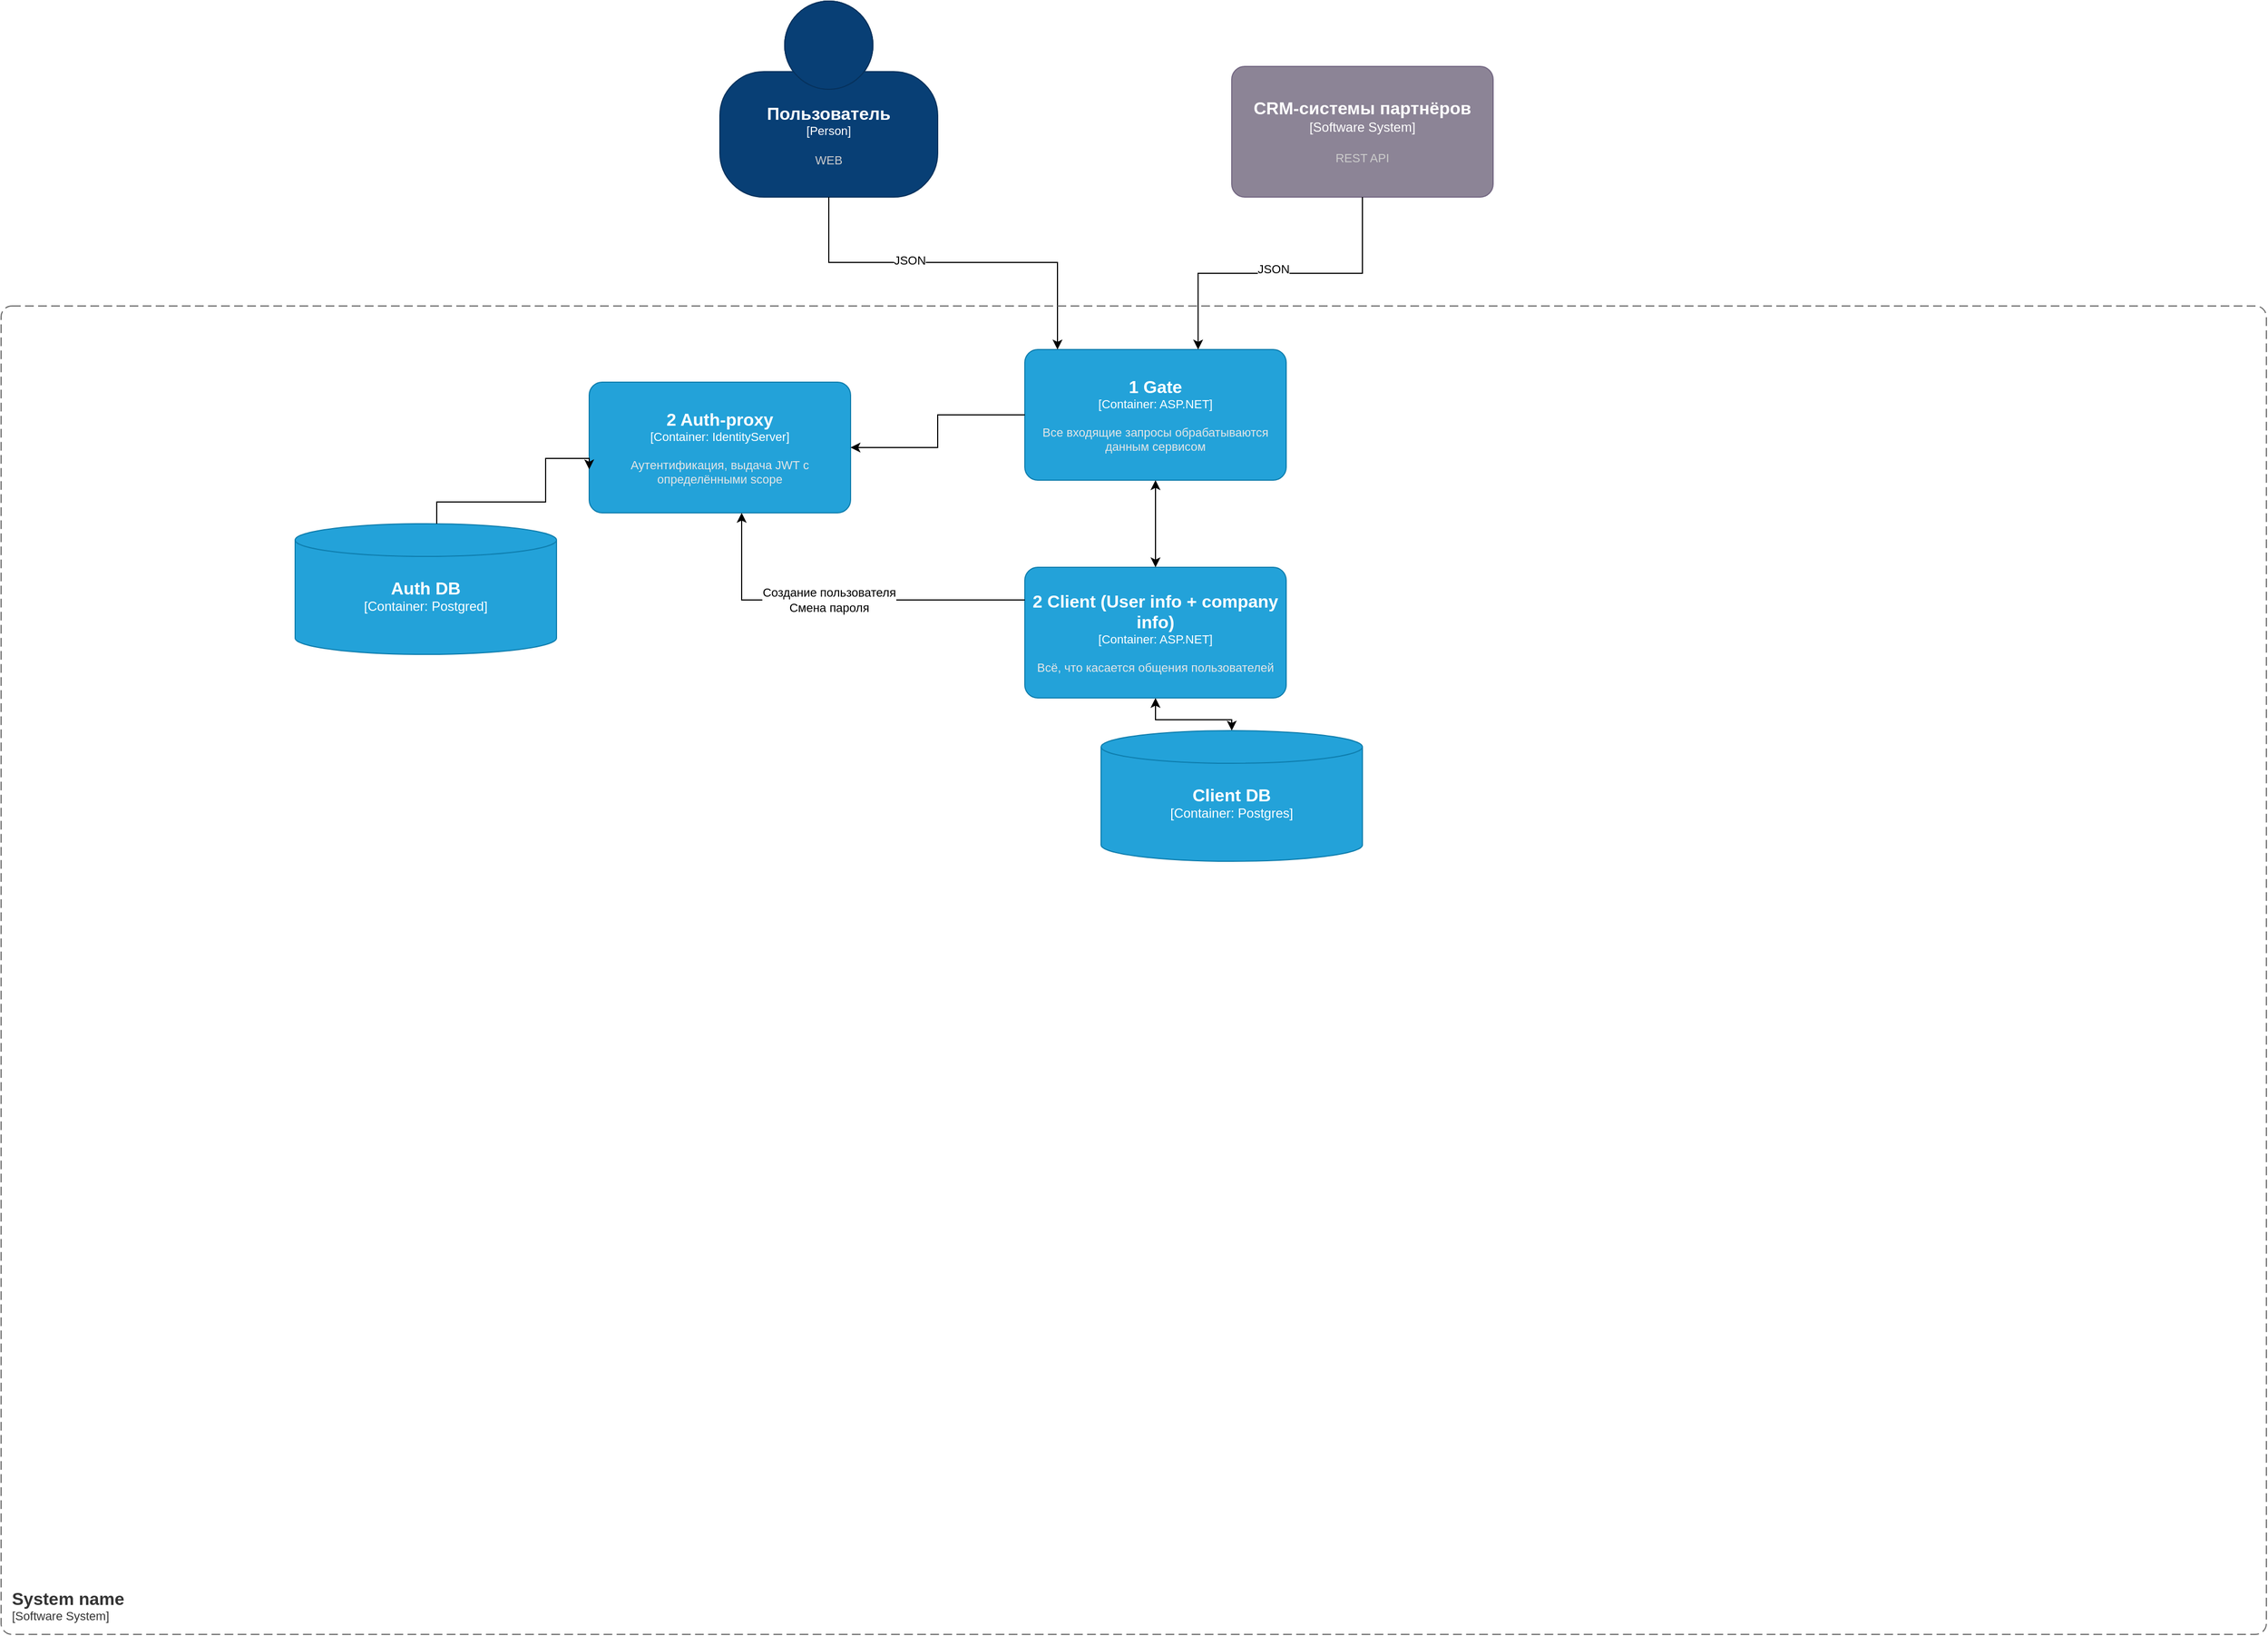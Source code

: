 <mxfile version="24.7.5">
  <diagram id="65J9dyrP05ugBAcT5nTw" name="С2">
    <mxGraphModel dx="1247" dy="893" grid="1" gridSize="10" guides="1" tooltips="1" connect="1" arrows="1" fold="1" page="1" pageScale="1" pageWidth="1000000" pageHeight="1000000" math="0" shadow="0">
      <root>
        <mxCell id="0" />
        <mxCell id="1" parent="0" />
        <object placeholders="1" c4Name="1 Gate" c4Type="Container" c4Technology="ASP.NET" c4Description="Все входящие запросы обрабатываются данным сервисом" label="&lt;font style=&quot;font-size: 16px&quot;&gt;&lt;b&gt;%c4Name%&lt;/b&gt;&lt;/font&gt;&lt;div&gt;[%c4Type%: %c4Technology%]&lt;/div&gt;&lt;br&gt;&lt;div&gt;&lt;font style=&quot;font-size: 11px&quot;&gt;&lt;font color=&quot;#E6E6E6&quot;&gt;%c4Description%&lt;/font&gt;&lt;/div&gt;" id="ZM9SrPz7kzVdpqA7IYFw-1">
          <mxCell style="rounded=1;whiteSpace=wrap;html=1;fontSize=11;labelBackgroundColor=none;fillColor=#23A2D9;fontColor=#ffffff;align=center;arcSize=10;strokeColor=#0E7DAD;metaEdit=1;resizable=0;points=[[0.25,0,0],[0.5,0,0],[0.75,0,0],[1,0.25,0],[1,0.5,0],[1,0.75,0],[0.75,1,0],[0.5,1,0],[0.25,1,0],[0,0.75,0],[0,0.5,0],[0,0.25,0]];" parent="1" vertex="1">
            <mxGeometry x="1660" y="940" width="240" height="120" as="geometry" />
          </mxCell>
        </object>
        <object placeholders="1" c4Name="Пользователь" c4Type="Person" c4Description="WEB" label="&lt;font style=&quot;font-size: 16px&quot;&gt;&lt;b&gt;%c4Name%&lt;/b&gt;&lt;/font&gt;&lt;div&gt;[%c4Type%]&lt;/div&gt;&lt;br&gt;&lt;div&gt;&lt;font style=&quot;font-size: 11px&quot;&gt;&lt;font color=&quot;#cccccc&quot;&gt;%c4Description%&lt;/font&gt;&lt;/div&gt;" id="ZM9SrPz7kzVdpqA7IYFw-2">
          <mxCell style="html=1;fontSize=11;dashed=0;whiteSpace=wrap;fillColor=#083F75;strokeColor=#06315C;fontColor=#ffffff;shape=mxgraph.c4.person2;align=center;metaEdit=1;points=[[0.5,0,0],[1,0.5,0],[1,0.75,0],[0.75,1,0],[0.5,1,0],[0.25,1,0],[0,0.75,0],[0,0.5,0]];resizable=0;" parent="1" vertex="1">
            <mxGeometry x="1380" y="620" width="200" height="180" as="geometry" />
          </mxCell>
        </object>
        <object placeholders="1" c4Name="CRM-системы партнёров" c4Type="Software System" c4Description="REST API" label="&lt;font style=&quot;font-size: 16px&quot;&gt;&lt;b&gt;%c4Name%&lt;/b&gt;&lt;/font&gt;&lt;div&gt;[%c4Type%]&lt;/div&gt;&lt;br&gt;&lt;div&gt;&lt;font style=&quot;font-size: 11px&quot;&gt;&lt;font color=&quot;#cccccc&quot;&gt;%c4Description%&lt;/font&gt;&lt;/div&gt;" id="ZM9SrPz7kzVdpqA7IYFw-4">
          <mxCell style="rounded=1;whiteSpace=wrap;html=1;labelBackgroundColor=none;fillColor=#8C8496;fontColor=#ffffff;align=center;arcSize=10;strokeColor=#736782;metaEdit=1;resizable=0;points=[[0.25,0,0],[0.5,0,0],[0.75,0,0],[1,0.25,0],[1,0.5,0],[1,0.75,0],[0.75,1,0],[0.5,1,0],[0.25,1,0],[0,0.75,0],[0,0.5,0],[0,0.25,0]];" parent="1" vertex="1">
            <mxGeometry x="1850" y="680" width="240" height="120" as="geometry" />
          </mxCell>
        </object>
        <mxCell id="ZM9SrPz7kzVdpqA7IYFw-5" style="edgeStyle=orthogonalEdgeStyle;rounded=0;orthogonalLoop=1;jettySize=auto;html=1;" parent="1" source="ZM9SrPz7kzVdpqA7IYFw-2" edge="1">
          <mxGeometry relative="1" as="geometry">
            <mxPoint x="1690" y="940" as="targetPoint" />
            <Array as="points">
              <mxPoint x="1480" y="860" />
              <mxPoint x="1690" y="860" />
              <mxPoint x="1690" y="940" />
            </Array>
          </mxGeometry>
        </mxCell>
        <mxCell id="5RkkHYfr-9j8PsmufjcN-3" value="JSON" style="edgeLabel;html=1;align=center;verticalAlign=middle;resizable=0;points=[];" parent="ZM9SrPz7kzVdpqA7IYFw-5" vertex="1" connectable="0">
          <mxGeometry x="-0.234" y="2" relative="1" as="geometry">
            <mxPoint as="offset" />
          </mxGeometry>
        </mxCell>
        <mxCell id="ZM9SrPz7kzVdpqA7IYFw-7" style="edgeStyle=orthogonalEdgeStyle;rounded=0;orthogonalLoop=1;jettySize=auto;html=1;entryX=0.663;entryY=0;entryDx=0;entryDy=0;entryPerimeter=0;" parent="1" source="ZM9SrPz7kzVdpqA7IYFw-4" target="ZM9SrPz7kzVdpqA7IYFw-1" edge="1">
          <mxGeometry relative="1" as="geometry" />
        </mxCell>
        <mxCell id="5RkkHYfr-9j8PsmufjcN-1" value="JSON" style="edgeLabel;html=1;align=center;verticalAlign=middle;resizable=0;points=[];" parent="ZM9SrPz7kzVdpqA7IYFw-7" vertex="1" connectable="0">
          <mxGeometry x="0.045" y="-4" relative="1" as="geometry">
            <mxPoint as="offset" />
          </mxGeometry>
        </mxCell>
        <object placeholders="1" c4Name="2 Auth-proxy" c4Type="Container" c4Technology="IdentityServer" c4Description="Аутентификация, выдача JWT с определёнными scope" label="&lt;font style=&quot;font-size: 16px&quot;&gt;&lt;b&gt;%c4Name%&lt;/b&gt;&lt;/font&gt;&lt;div&gt;[%c4Type%: %c4Technology%]&lt;/div&gt;&lt;br&gt;&lt;div&gt;&lt;font style=&quot;font-size: 11px&quot;&gt;&lt;font color=&quot;#E6E6E6&quot;&gt;%c4Description%&lt;/font&gt;&lt;/div&gt;" id="ZM9SrPz7kzVdpqA7IYFw-9">
          <mxCell style="rounded=1;whiteSpace=wrap;html=1;fontSize=11;labelBackgroundColor=none;fillColor=#23A2D9;fontColor=#ffffff;align=center;arcSize=10;strokeColor=#0E7DAD;metaEdit=1;resizable=0;points=[[0.25,0,0],[0.5,0,0],[0.75,0,0],[1,0.25,0],[1,0.5,0],[1,0.75,0],[0.75,1,0],[0.5,1,0],[0.25,1,0],[0,0.75,0],[0,0.5,0],[0,0.25,0]];" parent="1" vertex="1">
            <mxGeometry x="1260" y="970" width="240" height="120" as="geometry" />
          </mxCell>
        </object>
        <mxCell id="ZM9SrPz7kzVdpqA7IYFw-10" style="edgeStyle=orthogonalEdgeStyle;rounded=0;orthogonalLoop=1;jettySize=auto;html=1;entryX=1;entryY=0.5;entryDx=0;entryDy=0;entryPerimeter=0;" parent="1" source="ZM9SrPz7kzVdpqA7IYFw-1" target="ZM9SrPz7kzVdpqA7IYFw-9" edge="1">
          <mxGeometry relative="1" as="geometry" />
        </mxCell>
        <mxCell id="tsq63cAIBTyNk6Jo0eo--9" style="edgeStyle=orthogonalEdgeStyle;rounded=0;orthogonalLoop=1;jettySize=auto;html=1;startArrow=classic;startFill=1;" parent="1" source="ZM9SrPz7kzVdpqA7IYFw-11" target="tsq63cAIBTyNk6Jo0eo--6" edge="1">
          <mxGeometry relative="1" as="geometry" />
        </mxCell>
        <object placeholders="1" c4Name="2 Client (User info + company info)" c4Type="Container" c4Technology="ASP.NET" c4Description="Всё, что касается общения пользователей" label="&lt;font style=&quot;font-size: 16px&quot;&gt;&lt;b&gt;%c4Name%&lt;/b&gt;&lt;/font&gt;&lt;div&gt;[%c4Type%: %c4Technology%]&lt;/div&gt;&lt;br&gt;&lt;div&gt;&lt;font style=&quot;font-size: 11px&quot;&gt;&lt;font color=&quot;#E6E6E6&quot;&gt;%c4Description%&lt;/font&gt;&lt;/div&gt;" id="ZM9SrPz7kzVdpqA7IYFw-11">
          <mxCell style="rounded=1;whiteSpace=wrap;html=1;fontSize=11;labelBackgroundColor=none;fillColor=#23A2D9;fontColor=#ffffff;align=center;arcSize=10;strokeColor=#0E7DAD;metaEdit=1;resizable=0;points=[[0.25,0,0],[0.5,0,0],[0.75,0,0],[1,0.25,0],[1,0.5,0],[1,0.75,0],[0.75,1,0],[0.5,1,0],[0.25,1,0],[0,0.75,0],[0,0.5,0],[0,0.25,0]];" parent="1" vertex="1">
            <mxGeometry x="1660" y="1140" width="240" height="120" as="geometry" />
          </mxCell>
        </object>
        <object placeholders="1" c4Name="Client DB" c4Type="Container" c4Technology="Postgres" c4Description="" label="&lt;font style=&quot;font-size: 16px&quot;&gt;&lt;b&gt;%c4Name%&lt;/b&gt;&lt;/font&gt;&lt;div&gt;[%c4Type%:&amp;nbsp;%c4Technology%]&lt;/div&gt;&lt;br&gt;&lt;div&gt;&lt;font style=&quot;font-size: 11px&quot;&gt;&lt;font color=&quot;#E6E6E6&quot;&gt;%c4Description%&lt;/font&gt;&lt;/div&gt;" id="tsq63cAIBTyNk6Jo0eo--6">
          <mxCell style="shape=cylinder3;size=15;whiteSpace=wrap;html=1;boundedLbl=1;rounded=0;labelBackgroundColor=none;fillColor=#23A2D9;fontSize=12;fontColor=#ffffff;align=center;strokeColor=#0E7DAD;metaEdit=1;points=[[0.5,0,0],[1,0.25,0],[1,0.5,0],[1,0.75,0],[0.5,1,0],[0,0.75,0],[0,0.5,0],[0,0.25,0]];resizable=0;" parent="1" vertex="1">
            <mxGeometry x="1730" y="1290" width="240" height="120" as="geometry" />
          </mxCell>
        </object>
        <object placeholders="1" c4Name="System name" c4Type="SystemScopeBoundary" c4Application="Software System" label="&lt;font style=&quot;font-size: 16px&quot;&gt;&lt;b&gt;&lt;div style=&quot;text-align: left&quot;&gt;%c4Name%&lt;/div&gt;&lt;/b&gt;&lt;/font&gt;&lt;div style=&quot;text-align: left&quot;&gt;[%c4Application%]&lt;/div&gt;" id="tsq63cAIBTyNk6Jo0eo--13">
          <mxCell style="rounded=1;fontSize=11;whiteSpace=wrap;html=1;dashed=1;arcSize=20;fillColor=none;strokeColor=#666666;fontColor=#333333;labelBackgroundColor=none;align=left;verticalAlign=bottom;labelBorderColor=none;spacingTop=0;spacing=10;dashPattern=8 4;metaEdit=1;rotatable=0;perimeter=rectanglePerimeter;noLabel=0;labelPadding=0;allowArrows=0;connectable=0;expand=0;recursiveResize=0;editable=1;pointerEvents=0;absoluteArcSize=1;points=[[0.25,0,0],[0.5,0,0],[0.75,0,0],[1,0.25,0],[1,0.5,0],[1,0.75,0],[0.75,1,0],[0.5,1,0],[0.25,1,0],[0,0.75,0],[0,0.5,0],[0,0.25,0]];" parent="1" vertex="1">
            <mxGeometry x="720" y="900" width="2080" height="1220" as="geometry" />
          </mxCell>
        </object>
        <mxCell id="_3KboIHR2S589Go2F6YY-4" style="edgeStyle=orthogonalEdgeStyle;rounded=0;orthogonalLoop=1;jettySize=auto;html=1;entryX=0.5;entryY=0;entryDx=0;entryDy=0;entryPerimeter=0;startArrow=classic;startFill=1;" parent="1" source="ZM9SrPz7kzVdpqA7IYFw-1" target="ZM9SrPz7kzVdpqA7IYFw-11" edge="1">
          <mxGeometry relative="1" as="geometry" />
        </mxCell>
        <mxCell id="_3KboIHR2S589Go2F6YY-13" style="edgeStyle=orthogonalEdgeStyle;rounded=0;orthogonalLoop=1;jettySize=auto;html=1;" parent="1" source="ZM9SrPz7kzVdpqA7IYFw-11" edge="1">
          <mxGeometry relative="1" as="geometry">
            <Array as="points">
              <mxPoint x="1620" y="1170" />
              <mxPoint x="1620" y="1170" />
            </Array>
            <mxPoint x="1400" y="1090" as="targetPoint" />
          </mxGeometry>
        </mxCell>
        <mxCell id="Vr1H3p3V54a89OXNbneH-1" value="Создание пользователя&lt;div&gt;Смена пароля&lt;/div&gt;" style="edgeLabel;html=1;align=center;verticalAlign=middle;resizable=0;points=[];" vertex="1" connectable="0" parent="_3KboIHR2S589Go2F6YY-13">
          <mxGeometry x="0.059" relative="1" as="geometry">
            <mxPoint as="offset" />
          </mxGeometry>
        </mxCell>
        <object placeholders="1" c4Name="Auth DB" c4Type="Container" c4Technology="Postgred" c4Description="" label="&lt;font style=&quot;font-size: 16px&quot;&gt;&lt;b&gt;%c4Name%&lt;/b&gt;&lt;/font&gt;&lt;div&gt;[%c4Type%:&amp;nbsp;%c4Technology%]&lt;/div&gt;&lt;br&gt;&lt;div&gt;&lt;font style=&quot;font-size: 11px&quot;&gt;&lt;font color=&quot;#E6E6E6&quot;&gt;%c4Description%&lt;/font&gt;&lt;/div&gt;" id="aR0KpfJS6MjUT18lM-Ix-2">
          <mxCell style="shape=cylinder3;size=15;whiteSpace=wrap;html=1;boundedLbl=1;rounded=0;labelBackgroundColor=none;fillColor=#23A2D9;fontSize=12;fontColor=#ffffff;align=center;strokeColor=#0E7DAD;metaEdit=1;points=[[0.5,0,0],[1,0.25,0],[1,0.5,0],[1,0.75,0],[0.5,1,0],[0,0.75,0],[0,0.5,0],[0,0.25,0]];resizable=0;" parent="1" vertex="1">
            <mxGeometry x="990" y="1100" width="240" height="120" as="geometry" />
          </mxCell>
        </object>
        <mxCell id="aR0KpfJS6MjUT18lM-Ix-3" style="edgeStyle=orthogonalEdgeStyle;rounded=0;orthogonalLoop=1;jettySize=auto;html=1;entryX=0;entryY=0.667;entryDx=0;entryDy=0;entryPerimeter=0;" parent="1" source="aR0KpfJS6MjUT18lM-Ix-2" target="ZM9SrPz7kzVdpqA7IYFw-9" edge="1">
          <mxGeometry relative="1" as="geometry">
            <Array as="points">
              <mxPoint x="1120" y="1080" />
              <mxPoint x="1220" y="1080" />
              <mxPoint x="1220" y="1040" />
            </Array>
          </mxGeometry>
        </mxCell>
      </root>
    </mxGraphModel>
  </diagram>
</mxfile>
